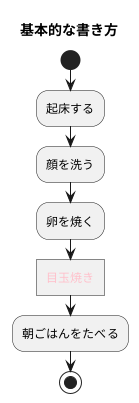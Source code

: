 @startuml アクティビティ図
title 基本的な書き方
start
:起床する;
:顔を洗う;
:卵を焼く;
:<color pink>目玉焼き]
:朝ごはんをたべる;
stop
@enduml
